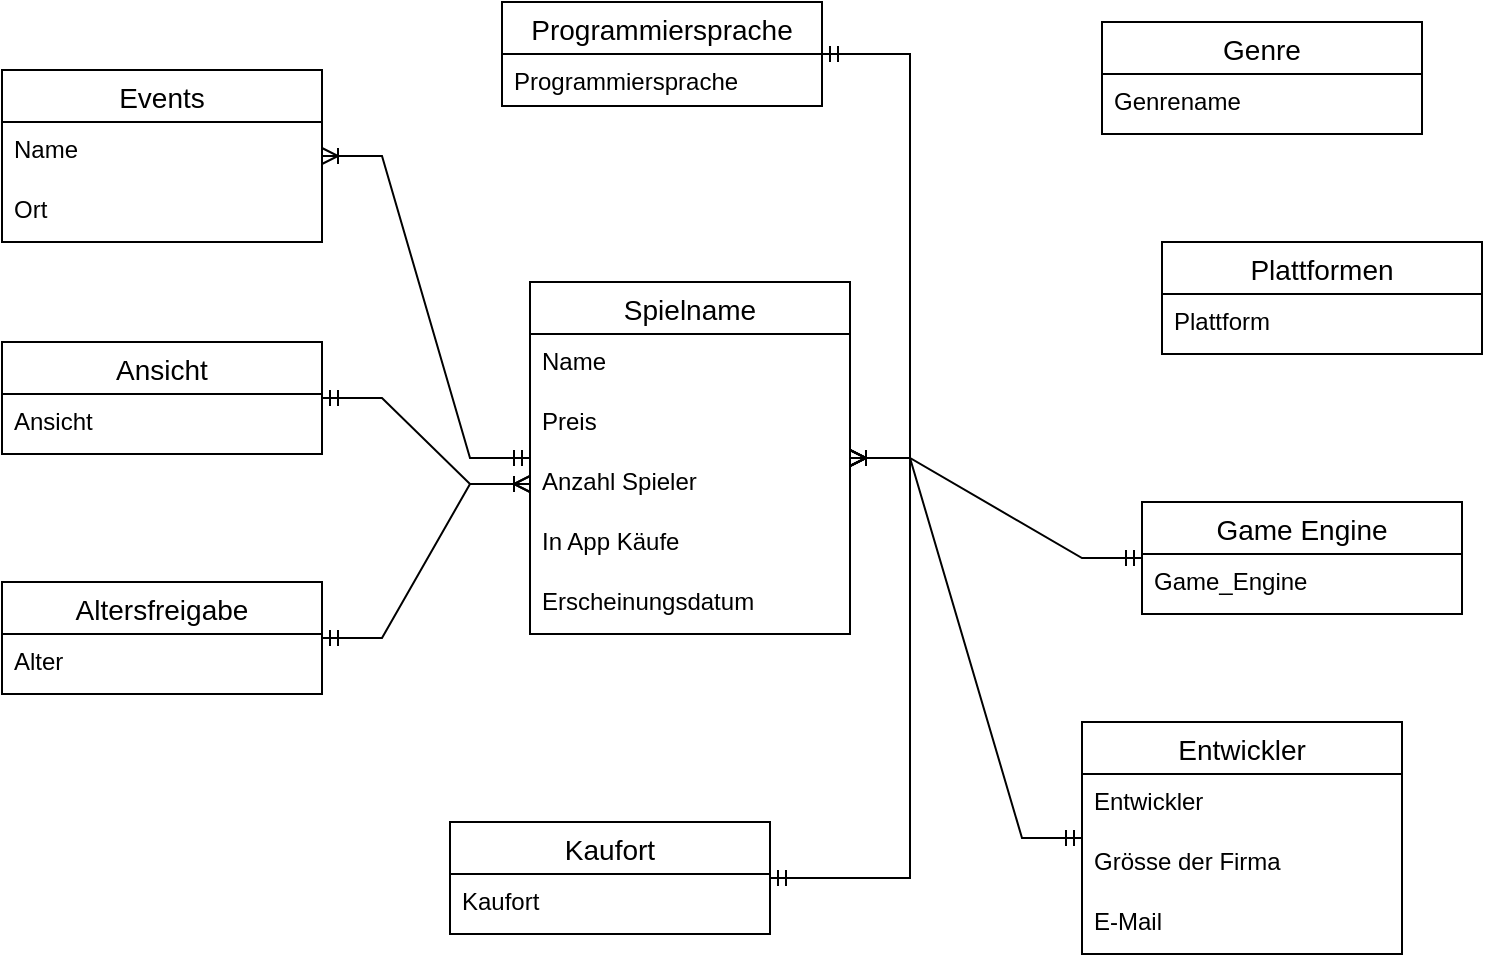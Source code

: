 <mxfile version="20.3.2"><diagram id="J6NIrCPPOMGbkk6dixGk" name="Seite-1"><mxGraphModel dx="1138" dy="475" grid="1" gridSize="10" guides="1" tooltips="1" connect="1" arrows="1" fold="1" page="1" pageScale="1" pageWidth="827" pageHeight="1169" math="0" shadow="0"><root><mxCell id="0"/><mxCell id="1" parent="0"/><mxCell id="l-nGIgY2Q1tyGVpPqyM_-2" value="Events" style="swimlane;fontStyle=0;childLayout=stackLayout;horizontal=1;startSize=26;horizontalStack=0;resizeParent=1;resizeParentMax=0;resizeLast=0;collapsible=1;marginBottom=0;align=center;fontSize=14;" vertex="1" parent="1"><mxGeometry x="30" y="74" width="160" height="86" as="geometry"/></mxCell><mxCell id="l-nGIgY2Q1tyGVpPqyM_-3" value="Name" style="text;strokeColor=none;fillColor=none;spacingLeft=4;spacingRight=4;overflow=hidden;rotatable=0;points=[[0,0.5],[1,0.5]];portConstraint=eastwest;fontSize=12;" vertex="1" parent="l-nGIgY2Q1tyGVpPqyM_-2"><mxGeometry y="26" width="160" height="30" as="geometry"/></mxCell><mxCell id="l-nGIgY2Q1tyGVpPqyM_-4" value="Ort" style="text;strokeColor=none;fillColor=none;spacingLeft=4;spacingRight=4;overflow=hidden;rotatable=0;points=[[0,0.5],[1,0.5]];portConstraint=eastwest;fontSize=12;" vertex="1" parent="l-nGIgY2Q1tyGVpPqyM_-2"><mxGeometry y="56" width="160" height="30" as="geometry"/></mxCell><mxCell id="l-nGIgY2Q1tyGVpPqyM_-6" value="Programmiersprache" style="swimlane;fontStyle=0;childLayout=stackLayout;horizontal=1;startSize=26;horizontalStack=0;resizeParent=1;resizeParentMax=0;resizeLast=0;collapsible=1;marginBottom=0;align=center;fontSize=14;" vertex="1" parent="1"><mxGeometry x="280" y="40" width="160" height="52" as="geometry"/></mxCell><mxCell id="l-nGIgY2Q1tyGVpPqyM_-7" value="Programmiersprache" style="text;strokeColor=none;fillColor=none;spacingLeft=4;spacingRight=4;overflow=hidden;rotatable=0;points=[[0,0.5],[1,0.5]];portConstraint=eastwest;fontSize=12;" vertex="1" parent="l-nGIgY2Q1tyGVpPqyM_-6"><mxGeometry y="26" width="160" height="26" as="geometry"/></mxCell><mxCell id="l-nGIgY2Q1tyGVpPqyM_-10" value="Genre" style="swimlane;fontStyle=0;childLayout=stackLayout;horizontal=1;startSize=26;horizontalStack=0;resizeParent=1;resizeParentMax=0;resizeLast=0;collapsible=1;marginBottom=0;align=center;fontSize=14;" vertex="1" parent="1"><mxGeometry x="580" y="50" width="160" height="56" as="geometry"/></mxCell><mxCell id="l-nGIgY2Q1tyGVpPqyM_-11" value="Genrename" style="text;strokeColor=none;fillColor=none;spacingLeft=4;spacingRight=4;overflow=hidden;rotatable=0;points=[[0,0.5],[1,0.5]];portConstraint=eastwest;fontSize=12;" vertex="1" parent="l-nGIgY2Q1tyGVpPqyM_-10"><mxGeometry y="26" width="160" height="30" as="geometry"/></mxCell><mxCell id="l-nGIgY2Q1tyGVpPqyM_-14" value="Plattformen" style="swimlane;fontStyle=0;childLayout=stackLayout;horizontal=1;startSize=26;horizontalStack=0;resizeParent=1;resizeParentMax=0;resizeLast=0;collapsible=1;marginBottom=0;align=center;fontSize=14;" vertex="1" parent="1"><mxGeometry x="610" y="160" width="160" height="56" as="geometry"/></mxCell><mxCell id="l-nGIgY2Q1tyGVpPqyM_-15" value="Plattform" style="text;strokeColor=none;fillColor=none;spacingLeft=4;spacingRight=4;overflow=hidden;rotatable=0;points=[[0,0.5],[1,0.5]];portConstraint=eastwest;fontSize=12;" vertex="1" parent="l-nGIgY2Q1tyGVpPqyM_-14"><mxGeometry y="26" width="160" height="30" as="geometry"/></mxCell><mxCell id="l-nGIgY2Q1tyGVpPqyM_-18" value="Game Engine" style="swimlane;fontStyle=0;childLayout=stackLayout;horizontal=1;startSize=26;horizontalStack=0;resizeParent=1;resizeParentMax=0;resizeLast=0;collapsible=1;marginBottom=0;align=center;fontSize=14;" vertex="1" parent="1"><mxGeometry x="600" y="290" width="160" height="56" as="geometry"/></mxCell><mxCell id="l-nGIgY2Q1tyGVpPqyM_-19" value="Game_Engine" style="text;strokeColor=none;fillColor=none;spacingLeft=4;spacingRight=4;overflow=hidden;rotatable=0;points=[[0,0.5],[1,0.5]];portConstraint=eastwest;fontSize=12;" vertex="1" parent="l-nGIgY2Q1tyGVpPqyM_-18"><mxGeometry y="26" width="160" height="30" as="geometry"/></mxCell><mxCell id="l-nGIgY2Q1tyGVpPqyM_-22" value="Ansicht" style="swimlane;fontStyle=0;childLayout=stackLayout;horizontal=1;startSize=26;horizontalStack=0;resizeParent=1;resizeParentMax=0;resizeLast=0;collapsible=1;marginBottom=0;align=center;fontSize=14;" vertex="1" parent="1"><mxGeometry x="30" y="210" width="160" height="56" as="geometry"/></mxCell><mxCell id="l-nGIgY2Q1tyGVpPqyM_-23" value="Ansicht" style="text;strokeColor=none;fillColor=none;spacingLeft=4;spacingRight=4;overflow=hidden;rotatable=0;points=[[0,0.5],[1,0.5]];portConstraint=eastwest;fontSize=12;" vertex="1" parent="l-nGIgY2Q1tyGVpPqyM_-22"><mxGeometry y="26" width="160" height="30" as="geometry"/></mxCell><mxCell id="l-nGIgY2Q1tyGVpPqyM_-26" value="Altersfreigabe" style="swimlane;fontStyle=0;childLayout=stackLayout;horizontal=1;startSize=26;horizontalStack=0;resizeParent=1;resizeParentMax=0;resizeLast=0;collapsible=1;marginBottom=0;align=center;fontSize=14;" vertex="1" parent="1"><mxGeometry x="30" y="330" width="160" height="56" as="geometry"/></mxCell><mxCell id="l-nGIgY2Q1tyGVpPqyM_-27" value="Alter" style="text;strokeColor=none;fillColor=none;spacingLeft=4;spacingRight=4;overflow=hidden;rotatable=0;points=[[0,0.5],[1,0.5]];portConstraint=eastwest;fontSize=12;" vertex="1" parent="l-nGIgY2Q1tyGVpPqyM_-26"><mxGeometry y="26" width="160" height="30" as="geometry"/></mxCell><mxCell id="l-nGIgY2Q1tyGVpPqyM_-30" value="Kaufort" style="swimlane;fontStyle=0;childLayout=stackLayout;horizontal=1;startSize=26;horizontalStack=0;resizeParent=1;resizeParentMax=0;resizeLast=0;collapsible=1;marginBottom=0;align=center;fontSize=14;" vertex="1" parent="1"><mxGeometry x="254" y="450" width="160" height="56" as="geometry"/></mxCell><mxCell id="l-nGIgY2Q1tyGVpPqyM_-31" value="Kaufort" style="text;strokeColor=none;fillColor=none;spacingLeft=4;spacingRight=4;overflow=hidden;rotatable=0;points=[[0,0.5],[1,0.5]];portConstraint=eastwest;fontSize=12;" vertex="1" parent="l-nGIgY2Q1tyGVpPqyM_-30"><mxGeometry y="26" width="160" height="30" as="geometry"/></mxCell><mxCell id="l-nGIgY2Q1tyGVpPqyM_-34" value="Entwickler" style="swimlane;fontStyle=0;childLayout=stackLayout;horizontal=1;startSize=26;horizontalStack=0;resizeParent=1;resizeParentMax=0;resizeLast=0;collapsible=1;marginBottom=0;align=center;fontSize=14;" vertex="1" parent="1"><mxGeometry x="570" y="400" width="160" height="116" as="geometry"/></mxCell><mxCell id="l-nGIgY2Q1tyGVpPqyM_-35" value="Entwickler" style="text;strokeColor=none;fillColor=none;spacingLeft=4;spacingRight=4;overflow=hidden;rotatable=0;points=[[0,0.5],[1,0.5]];portConstraint=eastwest;fontSize=12;" vertex="1" parent="l-nGIgY2Q1tyGVpPqyM_-34"><mxGeometry y="26" width="160" height="30" as="geometry"/></mxCell><mxCell id="l-nGIgY2Q1tyGVpPqyM_-36" value="Grösse der Firma" style="text;strokeColor=none;fillColor=none;spacingLeft=4;spacingRight=4;overflow=hidden;rotatable=0;points=[[0,0.5],[1,0.5]];portConstraint=eastwest;fontSize=12;" vertex="1" parent="l-nGIgY2Q1tyGVpPqyM_-34"><mxGeometry y="56" width="160" height="30" as="geometry"/></mxCell><mxCell id="l-nGIgY2Q1tyGVpPqyM_-37" value="E-Mail" style="text;strokeColor=none;fillColor=none;spacingLeft=4;spacingRight=4;overflow=hidden;rotatable=0;points=[[0,0.5],[1,0.5]];portConstraint=eastwest;fontSize=12;" vertex="1" parent="l-nGIgY2Q1tyGVpPqyM_-34"><mxGeometry y="86" width="160" height="30" as="geometry"/></mxCell><mxCell id="l-nGIgY2Q1tyGVpPqyM_-38" value="Spielname" style="swimlane;fontStyle=0;childLayout=stackLayout;horizontal=1;startSize=26;horizontalStack=0;resizeParent=1;resizeParentMax=0;resizeLast=0;collapsible=1;marginBottom=0;align=center;fontSize=14;" vertex="1" parent="1"><mxGeometry x="294" y="180" width="160" height="176" as="geometry"/></mxCell><mxCell id="l-nGIgY2Q1tyGVpPqyM_-39" value="Name" style="text;strokeColor=none;fillColor=none;spacingLeft=4;spacingRight=4;overflow=hidden;rotatable=0;points=[[0,0.5],[1,0.5]];portConstraint=eastwest;fontSize=12;" vertex="1" parent="l-nGIgY2Q1tyGVpPqyM_-38"><mxGeometry y="26" width="160" height="30" as="geometry"/></mxCell><mxCell id="l-nGIgY2Q1tyGVpPqyM_-40" value="Preis" style="text;strokeColor=none;fillColor=none;spacingLeft=4;spacingRight=4;overflow=hidden;rotatable=0;points=[[0,0.5],[1,0.5]];portConstraint=eastwest;fontSize=12;" vertex="1" parent="l-nGIgY2Q1tyGVpPqyM_-38"><mxGeometry y="56" width="160" height="30" as="geometry"/></mxCell><mxCell id="l-nGIgY2Q1tyGVpPqyM_-41" value="Anzahl Spieler" style="text;strokeColor=none;fillColor=none;spacingLeft=4;spacingRight=4;overflow=hidden;rotatable=0;points=[[0,0.5],[1,0.5]];portConstraint=eastwest;fontSize=12;" vertex="1" parent="l-nGIgY2Q1tyGVpPqyM_-38"><mxGeometry y="86" width="160" height="30" as="geometry"/></mxCell><mxCell id="l-nGIgY2Q1tyGVpPqyM_-42" value="In App Käufe" style="text;strokeColor=none;fillColor=none;spacingLeft=4;spacingRight=4;overflow=hidden;rotatable=0;points=[[0,0.5],[1,0.5]];portConstraint=eastwest;fontSize=12;" vertex="1" parent="l-nGIgY2Q1tyGVpPqyM_-38"><mxGeometry y="116" width="160" height="30" as="geometry"/></mxCell><mxCell id="l-nGIgY2Q1tyGVpPqyM_-43" value="Erscheinungsdatum" style="text;strokeColor=none;fillColor=none;spacingLeft=4;spacingRight=4;overflow=hidden;rotatable=0;points=[[0,0.5],[1,0.5]];portConstraint=eastwest;fontSize=12;" vertex="1" parent="l-nGIgY2Q1tyGVpPqyM_-38"><mxGeometry y="146" width="160" height="30" as="geometry"/></mxCell><mxCell id="l-nGIgY2Q1tyGVpPqyM_-44" value="" style="edgeStyle=entityRelationEdgeStyle;fontSize=12;html=1;endArrow=ERoneToMany;startArrow=ERmandOne;rounded=0;" edge="1" parent="1" source="l-nGIgY2Q1tyGVpPqyM_-38" target="l-nGIgY2Q1tyGVpPqyM_-2"><mxGeometry width="100" height="100" relative="1" as="geometry"><mxPoint x="480" y="270" as="sourcePoint"/><mxPoint x="580" y="170" as="targetPoint"/></mxGeometry></mxCell><mxCell id="l-nGIgY2Q1tyGVpPqyM_-45" value="" style="edgeStyle=entityRelationEdgeStyle;fontSize=12;html=1;endArrow=ERoneToMany;startArrow=ERmandOne;rounded=0;" edge="1" parent="1" source="l-nGIgY2Q1tyGVpPqyM_-6" target="l-nGIgY2Q1tyGVpPqyM_-38"><mxGeometry width="100" height="100" relative="1" as="geometry"><mxPoint x="480" y="270" as="sourcePoint"/><mxPoint x="580" y="170" as="targetPoint"/></mxGeometry></mxCell><mxCell id="l-nGIgY2Q1tyGVpPqyM_-46" value="" style="edgeStyle=entityRelationEdgeStyle;fontSize=12;html=1;endArrow=ERoneToMany;startArrow=ERmandOne;rounded=0;" edge="1" parent="1" source="l-nGIgY2Q1tyGVpPqyM_-18" target="l-nGIgY2Q1tyGVpPqyM_-38"><mxGeometry width="100" height="100" relative="1" as="geometry"><mxPoint x="480" y="270" as="sourcePoint"/><mxPoint x="580" y="170" as="targetPoint"/></mxGeometry></mxCell><mxCell id="l-nGIgY2Q1tyGVpPqyM_-47" value="" style="edgeStyle=entityRelationEdgeStyle;fontSize=12;html=1;endArrow=ERoneToMany;startArrow=ERmandOne;rounded=0;" edge="1" parent="1" source="l-nGIgY2Q1tyGVpPqyM_-34" target="l-nGIgY2Q1tyGVpPqyM_-38"><mxGeometry width="100" height="100" relative="1" as="geometry"><mxPoint x="550" y="260" as="sourcePoint"/><mxPoint x="580" y="170" as="targetPoint"/></mxGeometry></mxCell><mxCell id="l-nGIgY2Q1tyGVpPqyM_-48" value="" style="edgeStyle=entityRelationEdgeStyle;fontSize=12;html=1;endArrow=ERoneToMany;startArrow=ERmandOne;rounded=0;" edge="1" parent="1" source="l-nGIgY2Q1tyGVpPqyM_-30" target="l-nGIgY2Q1tyGVpPqyM_-38"><mxGeometry width="100" height="100" relative="1" as="geometry"><mxPoint x="480" y="370" as="sourcePoint"/><mxPoint x="580" y="270" as="targetPoint"/></mxGeometry></mxCell><mxCell id="l-nGIgY2Q1tyGVpPqyM_-49" value="" style="edgeStyle=entityRelationEdgeStyle;fontSize=12;html=1;endArrow=ERoneToMany;startArrow=ERmandOne;rounded=0;entryX=0;entryY=0.5;entryDx=0;entryDy=0;" edge="1" parent="1" source="l-nGIgY2Q1tyGVpPqyM_-26" target="l-nGIgY2Q1tyGVpPqyM_-41"><mxGeometry width="100" height="100" relative="1" as="geometry"><mxPoint x="480" y="370" as="sourcePoint"/><mxPoint x="580" y="270" as="targetPoint"/></mxGeometry></mxCell><mxCell id="l-nGIgY2Q1tyGVpPqyM_-50" value="" style="edgeStyle=entityRelationEdgeStyle;fontSize=12;html=1;endArrow=ERoneToMany;startArrow=ERmandOne;rounded=0;entryX=0;entryY=0.5;entryDx=0;entryDy=0;" edge="1" parent="1" source="l-nGIgY2Q1tyGVpPqyM_-22" target="l-nGIgY2Q1tyGVpPqyM_-41"><mxGeometry width="100" height="100" relative="1" as="geometry"><mxPoint x="480" y="370" as="sourcePoint"/><mxPoint x="290" y="290" as="targetPoint"/></mxGeometry></mxCell></root></mxGraphModel></diagram></mxfile>